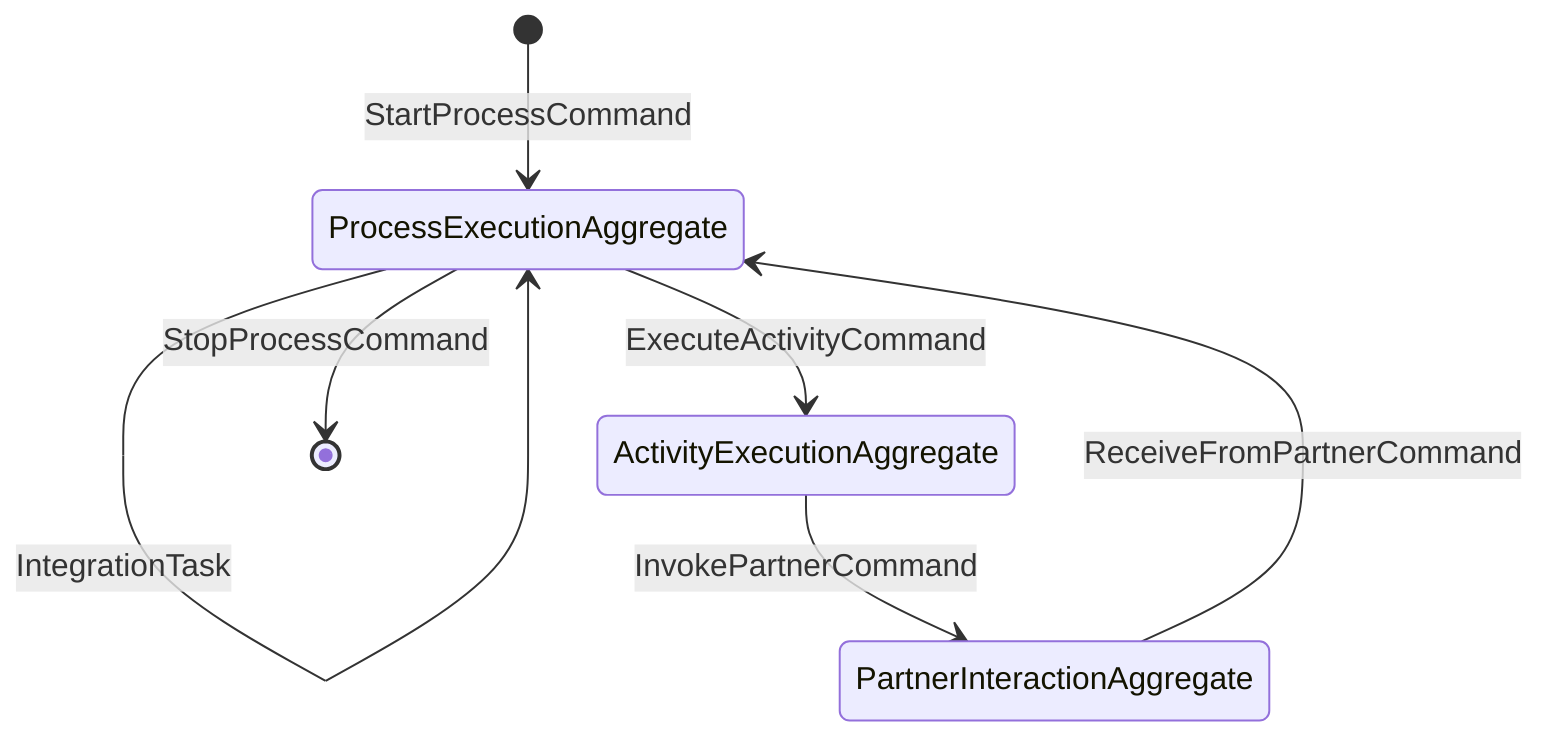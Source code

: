 stateDiagram-v2
    [*] --> ProcessExecutionAggregate: StartProcessCommand
    ProcessExecutionAggregate --> ProcessExecutionAggregate: TaskStartedEvent
    ProcessExecutionAggregate --> ProcessExecutionAggregate: TaskCompletedEvent
    ProcessExecutionAggregate --> ProcessExecutionAggregate: TaskFailedEvent
    ProcessExecutionAggregate --> ProcessExecutionAggregate: ExternalEventOccurredEvent
    ProcessExecutionAggregate --> ActivityExecutionAggregate: ExecuteActivityCommand
    ActivityExecutionAggregate --> PartnerInteractionAggregate: InvokePartnerCommand
    PartnerInteractionAggregate --> ProcessExecutionAggregate: ReceiveFromPartnerCommand
    ProcessExecutionAggregate --> ProcessExecutionAggregate: HandleFaultCommand
    ProcessExecutionAggregate --> ProcessExecutionAggregate: SaveProcessInstanceCommand
    ProcessExecutionAggregate --> ProcessExecutionAggregate: LoadProcessInstanceCommand
    ProcessExecutionAggregate --> ProcessExecutionAggregate: GetProcessStatusQuery
    ProcessExecutionAggregate --> ProcessExecutionAggregate: GetActivityDetailsQuery
    ProcessExecutionAggregate --> ProcessExecutionAggregate: GetVariableValueQuery
    ProcessExecutionAggregate --> ProcessExecutionAggregate: GetProcessMetricsQuery
    ProcessExecutionAggregate --> ProcessExecutionAggregate: ExecutionPolicy
    ProcessExecutionAggregate --> ProcessExecutionAggregate: RetryPolicy
    ProcessExecutionAggregate --> ProcessExecutionAggregate: CompensationPolicy
    ProcessExecutionAggregate --> ProcessExecutionAggregate: FaultHandlingPolicy
    ProcessExecutionAggregate --> ProcessExecutionAggregate: ProcessSummaryReadModel
    ProcessExecutionAggregate --> ProcessExecutionAggregate: ActivityLogReadModel
    ProcessExecutionAggregate --> ProcessExecutionAggregate: VariableSnapshotReadModel
    ProcessExecutionAggregate --> ProcessExecutionAggregate: ProcessInstanceDetailsReadModel
    ProcessExecutionAggregate --> ProcessExecutionAggregate: ProcessOverviewView
    ProcessExecutionAggregate --> ProcessExecutionAggregate: TaskDetailsView
    ProcessExecutionAggregate --> ProcessExecutionAggregate: UserDashboardView
    ProcessExecutionAggregate --> ProcessExecutionAggregate: ErrorLogView
    ProcessExecutionAggregate --> ProcessExecutionAggregate: ButtonClickEvent
    ProcessExecutionAggregate --> ProcessExecutionAggregate: FormSubmissionEvent
    ProcessExecutionAggregate --> ProcessExecutionAggregate: TaskCompletionEvent
    ProcessExecutionAggregate --> ProcessExecutionAggregate: UserInteractionEvent
    ProcessExecutionAggregate --> ProcessExecutionAggregate: ProcessExecutionSaga
    ProcessExecutionAggregate --> ProcessExecutionAggregate: CompensationSaga
    ProcessExecutionAggregate --> ProcessExecutionAggregate: FaultHandlingSaga
    ProcessExecutionAggregate --> ProcessExecutionAggregate: ServiceInvocationEvent
    ProcessExecutionAggregate --> ProcessExecutionAggregate: DataTransferEvent
    ProcessExecutionAggregate --> ProcessExecutionAggregate: PartnerInteractionEvent
    ProcessExecutionAggregate --> ProcessExecutionAggregate: IntegrationEvent
    ProcessExecutionAggregate --> ProcessExecutionAggregate: ExecutionFailureException
    ProcessExecutionAggregate --> ProcessExecutionAggregate: DataProcessingException
    ProcessExecutionAggregate --> ProcessExecutionAggregate: IntegrationException
    ProcessExecutionAggregate --> ProcessExecutionAggregate: SystemException
    ProcessExecutionAggregate --> ProcessExecutionAggregate: ProcessIDValueObject
    ProcessExecutionAggregate --> ProcessExecutionAggregate: ActivityDetailsValueObject
    ProcessExecutionAggregate --> ProcessExecutionAggregate: PartnerDetailsValueObject
    ProcessExecutionAggregate --> ProcessExecutionAggregate: VariableValueObject
    ProcessExecutionAggregate --> ProcessExecutionAggregate: DataValidationTask
    ProcessExecutionAggregate --> ProcessExecutionAggregate: ServiceInvocationTask
    ProcessExecutionAggregate --> ProcessExecutionAggregate: ErrorHandlingTask
    ProcessExecutionAggregate --> ProcessExecutionAggregate: IntegrationTask
    ProcessExecutionAggregate --> [*]: StopProcessCommand